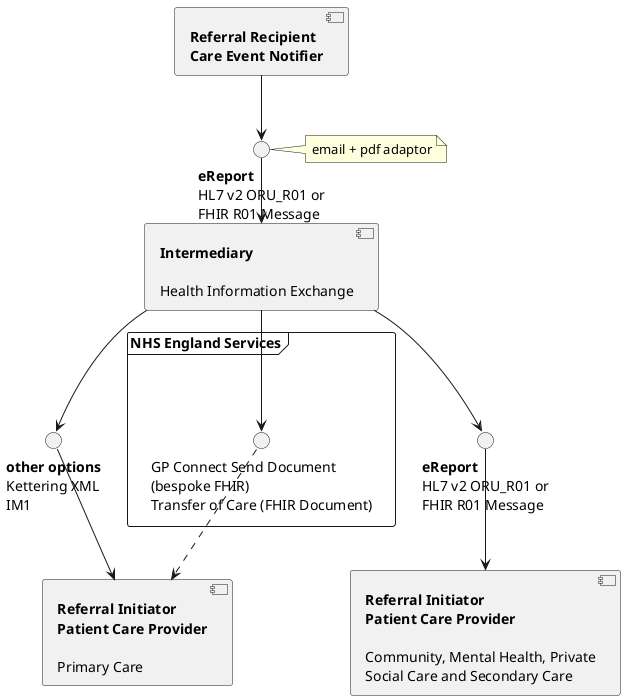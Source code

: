 @startuml


component "**Referral Recipient**\n**Care Event Notifier**" as LIMS

component "**Intermediary**\n\nHealth Information Exchange" as TIE

component "**Referral Initiator**\n**Patient Care Provider**\n\nPrimary Care" as gp
component "**Referral Initiator**\n**Patient Care Provider**\n\nCommunity, Mental Health, Private\nSocial Care and Secondary Care" as other

interface "**eReport**\nHL7 v2 ORU_R01 or\nFHIR R01 Message" as HL7_ORU1

interface "**other options**\nKettering XML\nIM1" as im1


frame "NHS England Services" as service {
  interface "GP Connect Send Document\n(bespoke FHIR)\nTransfer of Care (FHIR Document)" as HL7_ORU2
}
interface "**eReport**\nHL7 v2 ORU_R01 or\nFHIR R01 Message" as HL7_ORU3


LIMS -d-> HL7_ORU1
HL7_ORU1 -d-> TIE


TIE -d-> HL7_ORU2
HL7_ORU2 .d.> gp

TIE -d-> HL7_ORU3
HL7_ORU3 -d-> other

TIE -d-> im1
im1 -d-> gp


note right of HL7_ORU1
email + pdf adaptor
end note


@enduml
